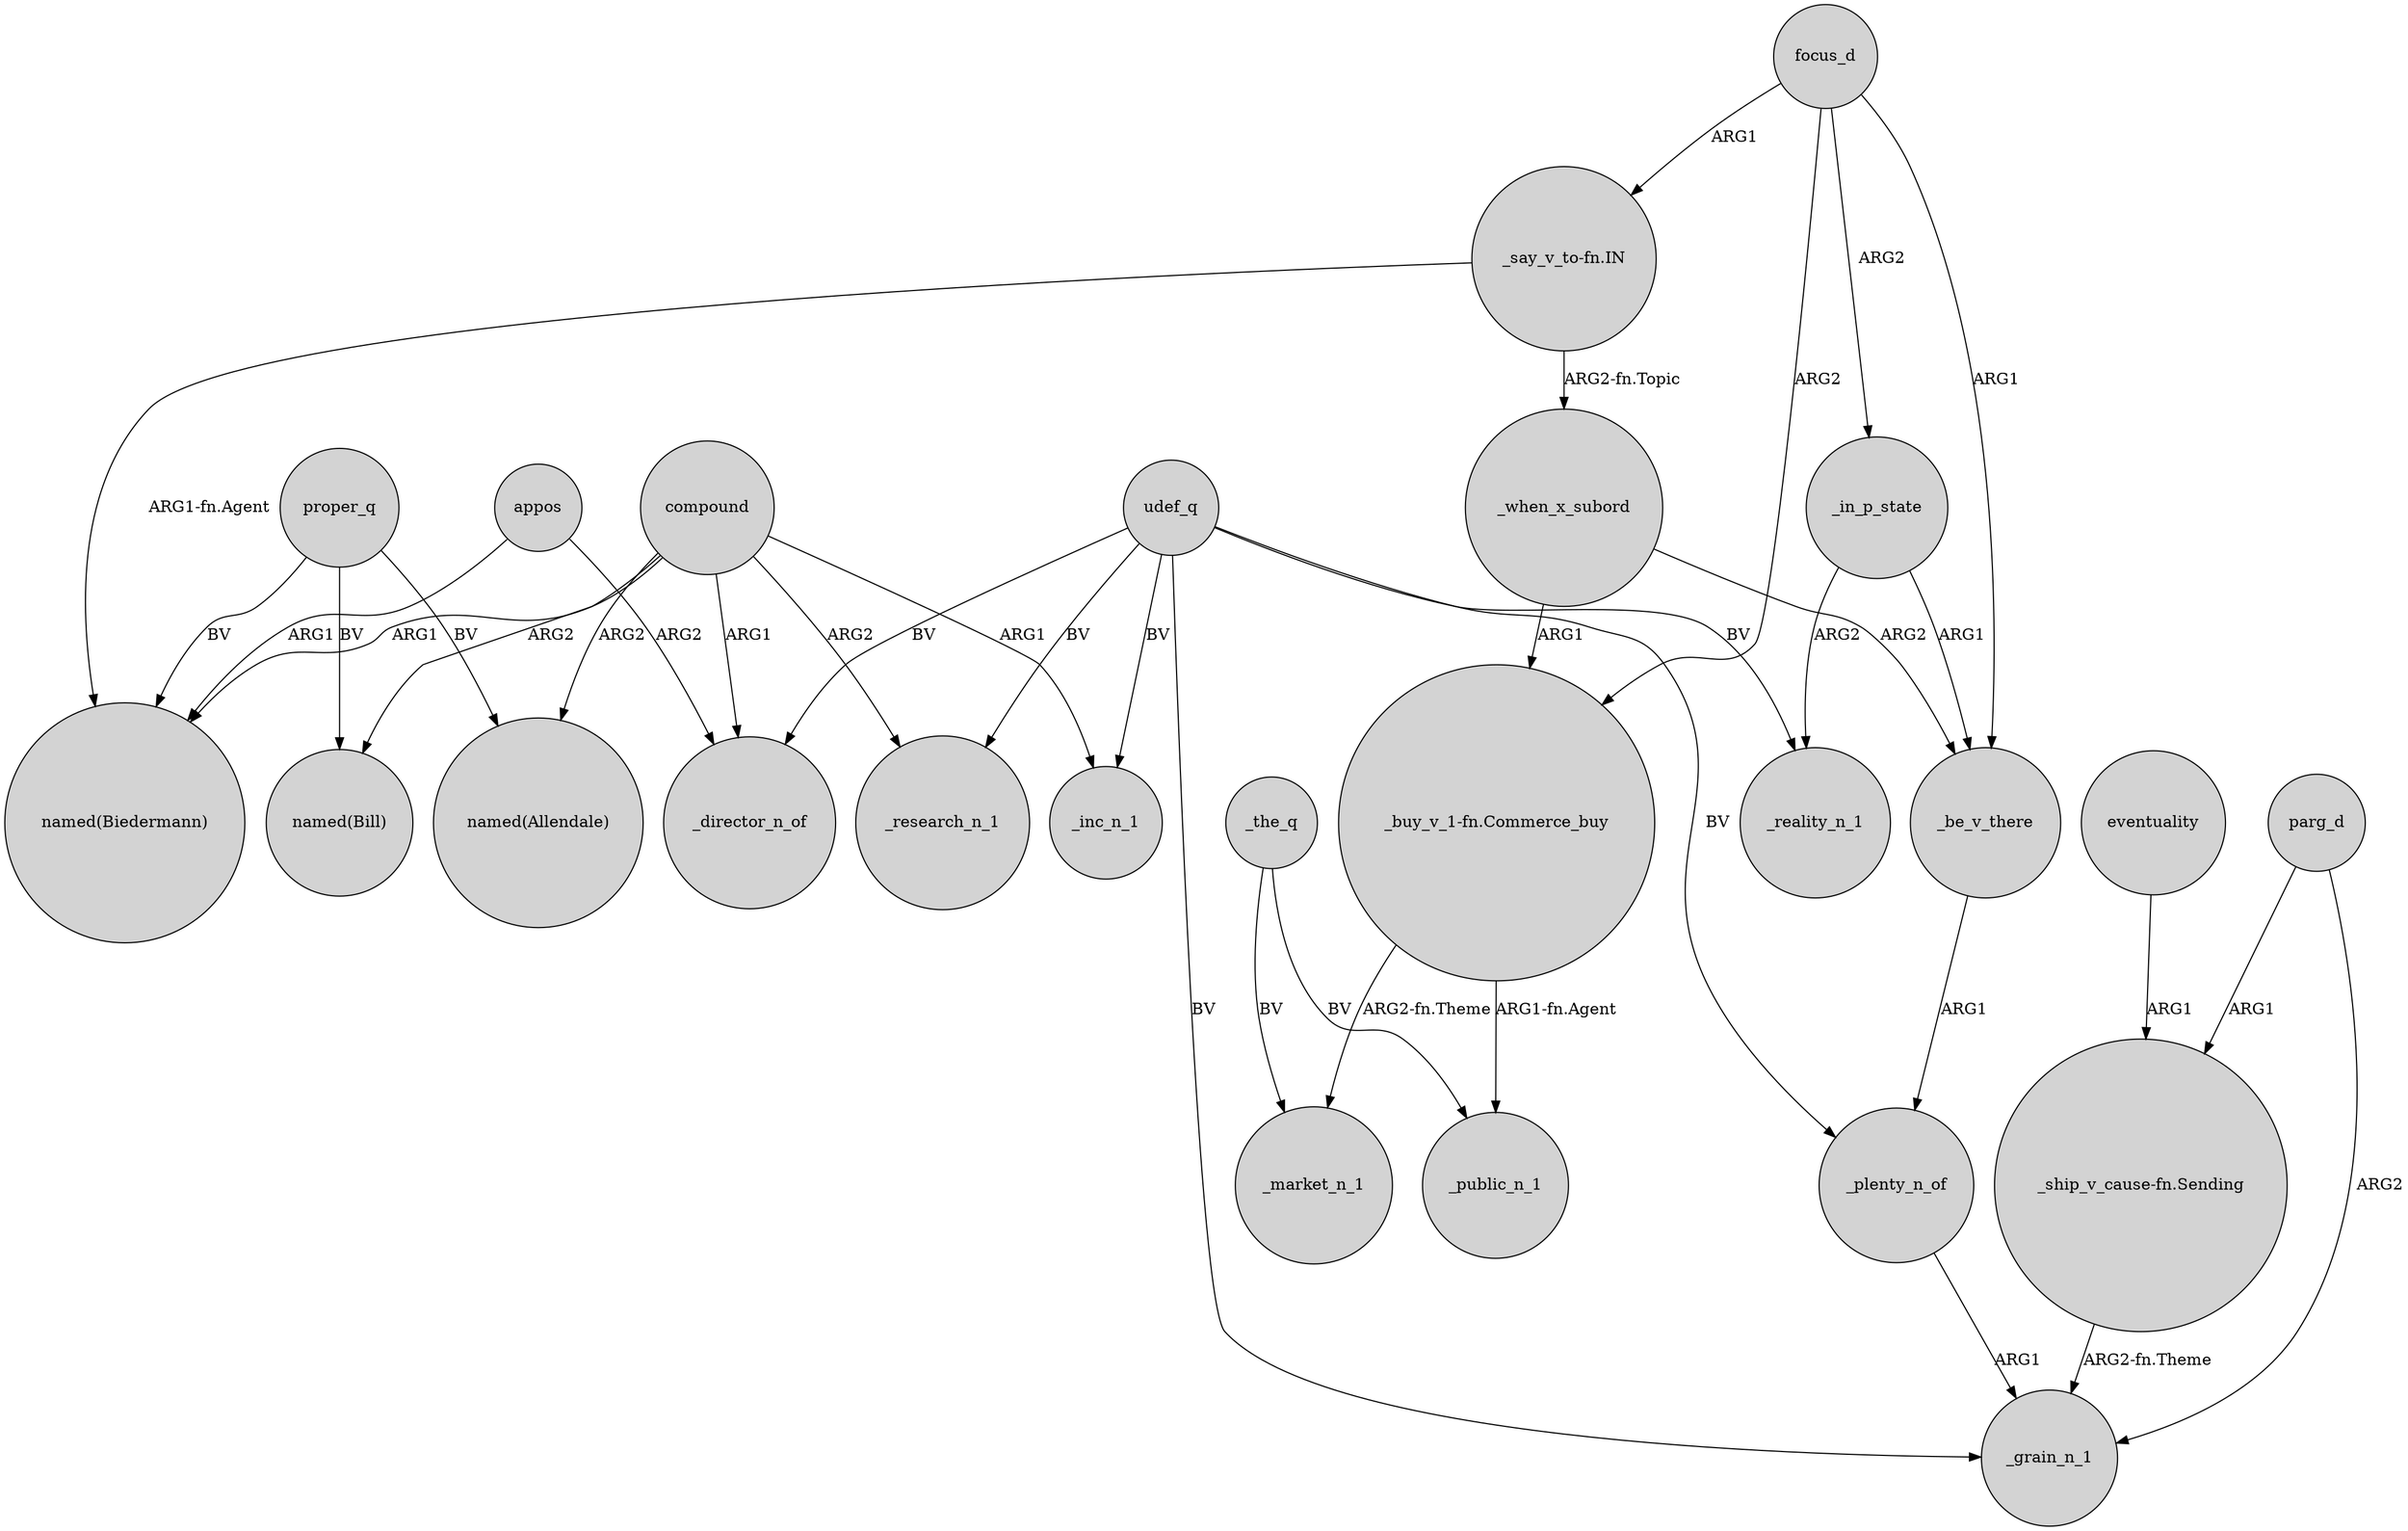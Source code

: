 digraph {
	node [shape=circle style=filled]
	udef_q -> _inc_n_1 [label=BV]
	appos -> "named(Biedermann)" [label=ARG1]
	proper_q -> "named(Allendale)" [label=BV]
	proper_q -> "named(Biedermann)" [label=BV]
	"_buy_v_1-fn.Commerce_buy" -> _market_n_1 [label="ARG2-fn.Theme"]
	udef_q -> _research_n_1 [label=BV]
	focus_d -> _in_p_state [label=ARG2]
	"_buy_v_1-fn.Commerce_buy" -> _public_n_1 [label="ARG1-fn.Agent"]
	proper_q -> "named(Bill)" [label=BV]
	udef_q -> _reality_n_1 [label=BV]
	_plenty_n_of -> _grain_n_1 [label=ARG1]
	focus_d -> "_buy_v_1-fn.Commerce_buy" [label=ARG2]
	eventuality -> "_ship_v_cause-fn.Sending" [label=ARG1]
	compound -> "named(Allendale)" [label=ARG2]
	parg_d -> _grain_n_1 [label=ARG2]
	udef_q -> _grain_n_1 [label=BV]
	parg_d -> "_ship_v_cause-fn.Sending" [label=ARG1]
	compound -> "named(Biedermann)" [label=ARG1]
	_the_q -> _public_n_1 [label=BV]
	"_say_v_to-fn.IN" -> "named(Biedermann)" [label="ARG1-fn.Agent"]
	udef_q -> _plenty_n_of [label=BV]
	"_ship_v_cause-fn.Sending" -> _grain_n_1 [label="ARG2-fn.Theme"]
	"_say_v_to-fn.IN" -> _when_x_subord [label="ARG2-fn.Topic"]
	_when_x_subord -> "_buy_v_1-fn.Commerce_buy" [label=ARG1]
	_in_p_state -> _be_v_there [label=ARG1]
	_be_v_there -> _plenty_n_of [label=ARG1]
	_when_x_subord -> _be_v_there [label=ARG2]
	compound -> "named(Bill)" [label=ARG2]
	focus_d -> _be_v_there [label=ARG1]
	compound -> _inc_n_1 [label=ARG1]
	_the_q -> _market_n_1 [label=BV]
	compound -> _director_n_of [label=ARG1]
	compound -> _research_n_1 [label=ARG2]
	appos -> _director_n_of [label=ARG2]
	udef_q -> _director_n_of [label=BV]
	focus_d -> "_say_v_to-fn.IN" [label=ARG1]
	_in_p_state -> _reality_n_1 [label=ARG2]
}
